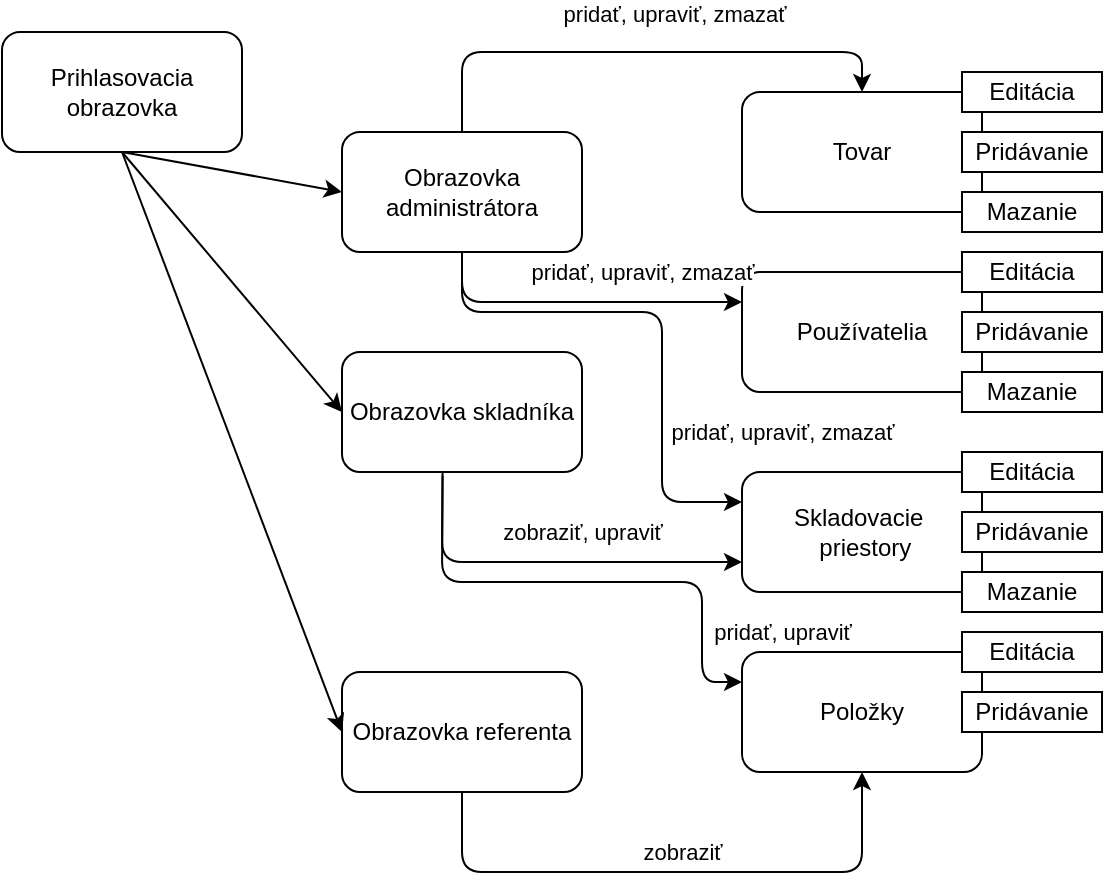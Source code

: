 <mxfile version="14.4.9" type="device"><diagram id="60NyFiNiJvZuad1Min52" name="Page-1"><mxGraphModel dx="1038" dy="585" grid="1" gridSize="10" guides="1" tooltips="1" connect="1" arrows="1" fold="1" page="1" pageScale="1" pageWidth="827" pageHeight="1169" math="0" shadow="0"><root><mxCell id="0"/><mxCell id="1" parent="0"/><mxCell id="P4mGziIZUo2iiEKs9fMu-1" value="Prihlasovacia obrazovka" style="rounded=1;whiteSpace=wrap;html=1;" parent="1" vertex="1"><mxGeometry x="50" y="30" width="120" height="60" as="geometry"/></mxCell><mxCell id="P4mGziIZUo2iiEKs9fMu-2" value="Obrazovka administrátora" style="rounded=1;whiteSpace=wrap;html=1;" parent="1" vertex="1"><mxGeometry x="220" y="80" width="120" height="60" as="geometry"/></mxCell><mxCell id="P4mGziIZUo2iiEKs9fMu-3" value="Obrazovka skladníka" style="rounded=1;whiteSpace=wrap;html=1;" parent="1" vertex="1"><mxGeometry x="220" y="190" width="120" height="60" as="geometry"/></mxCell><mxCell id="P4mGziIZUo2iiEKs9fMu-4" value="Obrazovka referenta" style="rounded=1;whiteSpace=wrap;html=1;" parent="1" vertex="1"><mxGeometry x="220" y="350" width="120" height="60" as="geometry"/></mxCell><mxCell id="P4mGziIZUo2iiEKs9fMu-5" value="" style="endArrow=classic;html=1;entryX=0;entryY=0.5;entryDx=0;entryDy=0;exitX=0.5;exitY=1;exitDx=0;exitDy=0;" parent="1" source="P4mGziIZUo2iiEKs9fMu-1" target="P4mGziIZUo2iiEKs9fMu-2" edge="1"><mxGeometry width="50" height="50" relative="1" as="geometry"><mxPoint x="100" y="180" as="sourcePoint"/><mxPoint x="150" y="130" as="targetPoint"/></mxGeometry></mxCell><mxCell id="P4mGziIZUo2iiEKs9fMu-6" value="" style="endArrow=classic;html=1;entryX=0;entryY=0.5;entryDx=0;entryDy=0;" parent="1" target="P4mGziIZUo2iiEKs9fMu-3" edge="1"><mxGeometry width="50" height="50" relative="1" as="geometry"><mxPoint x="110" y="90" as="sourcePoint"/><mxPoint x="230" y="140" as="targetPoint"/></mxGeometry></mxCell><mxCell id="P4mGziIZUo2iiEKs9fMu-7" value="" style="endArrow=classic;html=1;entryX=0;entryY=0.5;entryDx=0;entryDy=0;" parent="1" target="P4mGziIZUo2iiEKs9fMu-4" edge="1"><mxGeometry width="50" height="50" relative="1" as="geometry"><mxPoint x="110" y="90" as="sourcePoint"/><mxPoint x="240" y="150" as="targetPoint"/></mxGeometry></mxCell><mxCell id="P4mGziIZUo2iiEKs9fMu-8" value="Tovar" style="rounded=1;whiteSpace=wrap;html=1;" parent="1" vertex="1"><mxGeometry x="420" y="60" width="120" height="60" as="geometry"/></mxCell><mxCell id="P4mGziIZUo2iiEKs9fMu-9" value="Používatelia" style="rounded=1;whiteSpace=wrap;html=1;" parent="1" vertex="1"><mxGeometry x="420" y="150" width="120" height="60" as="geometry"/></mxCell><mxCell id="P4mGziIZUo2iiEKs9fMu-10" value="Skladovacie&amp;nbsp; &amp;nbsp;priestory" style="rounded=1;whiteSpace=wrap;html=1;" parent="1" vertex="1"><mxGeometry x="420" y="250" width="120" height="60" as="geometry"/></mxCell><mxCell id="P4mGziIZUo2iiEKs9fMu-12" value="Položky" style="rounded=1;whiteSpace=wrap;html=1;" parent="1" vertex="1"><mxGeometry x="420" y="340" width="120" height="60" as="geometry"/></mxCell><mxCell id="P4mGziIZUo2iiEKs9fMu-14" value="Editácia" style="rounded=0;whiteSpace=wrap;html=1;" parent="1" vertex="1"><mxGeometry x="530" y="50" width="70" height="20" as="geometry"/></mxCell><mxCell id="P4mGziIZUo2iiEKs9fMu-15" value="Pridávanie" style="rounded=0;whiteSpace=wrap;html=1;" parent="1" vertex="1"><mxGeometry x="530" y="80" width="70" height="20" as="geometry"/></mxCell><mxCell id="P4mGziIZUo2iiEKs9fMu-16" value="Mazanie" style="rounded=0;whiteSpace=wrap;html=1;" parent="1" vertex="1"><mxGeometry x="530" y="110" width="70" height="20" as="geometry"/></mxCell><mxCell id="P4mGziIZUo2iiEKs9fMu-17" value="Editácia" style="rounded=0;whiteSpace=wrap;html=1;" parent="1" vertex="1"><mxGeometry x="530" y="140" width="70" height="20" as="geometry"/></mxCell><mxCell id="P4mGziIZUo2iiEKs9fMu-18" value="Pridávanie" style="rounded=0;whiteSpace=wrap;html=1;" parent="1" vertex="1"><mxGeometry x="530" y="170" width="70" height="20" as="geometry"/></mxCell><mxCell id="P4mGziIZUo2iiEKs9fMu-19" value="Mazanie" style="rounded=0;whiteSpace=wrap;html=1;" parent="1" vertex="1"><mxGeometry x="530" y="200" width="70" height="20" as="geometry"/></mxCell><mxCell id="P4mGziIZUo2iiEKs9fMu-20" value="Editácia" style="rounded=0;whiteSpace=wrap;html=1;" parent="1" vertex="1"><mxGeometry x="530" y="240" width="70" height="20" as="geometry"/></mxCell><mxCell id="P4mGziIZUo2iiEKs9fMu-21" value="Pridávanie" style="rounded=0;whiteSpace=wrap;html=1;" parent="1" vertex="1"><mxGeometry x="530" y="270" width="70" height="20" as="geometry"/></mxCell><mxCell id="P4mGziIZUo2iiEKs9fMu-22" value="Mazanie" style="rounded=0;whiteSpace=wrap;html=1;" parent="1" vertex="1"><mxGeometry x="530" y="300" width="70" height="20" as="geometry"/></mxCell><mxCell id="P4mGziIZUo2iiEKs9fMu-24" value="Pridávanie" style="rounded=0;whiteSpace=wrap;html=1;" parent="1" vertex="1"><mxGeometry x="530" y="360" width="70" height="20" as="geometry"/></mxCell><mxCell id="P4mGziIZUo2iiEKs9fMu-29" value="pridať, upraviť, zmazať" style="endArrow=classic;html=1;entryX=0.5;entryY=0;entryDx=0;entryDy=0;exitX=0.5;exitY=0;exitDx=0;exitDy=0;" parent="1" source="P4mGziIZUo2iiEKs9fMu-2" target="P4mGziIZUo2iiEKs9fMu-8" edge="1"><mxGeometry x="0.118" y="19" width="50" height="50" relative="1" as="geometry"><mxPoint x="310" y="70" as="sourcePoint"/><mxPoint x="420" y="90" as="targetPoint"/><Array as="points"><mxPoint x="280" y="40"/><mxPoint x="480" y="40"/></Array><mxPoint as="offset"/></mxGeometry></mxCell><mxCell id="P4mGziIZUo2iiEKs9fMu-30" value="pridať, upraviť, zmazať" style="endArrow=classic;html=1;entryX=0;entryY=0.25;entryDx=0;entryDy=0;exitX=0.5;exitY=1;exitDx=0;exitDy=0;" parent="1" source="P4mGziIZUo2iiEKs9fMu-2" target="P4mGziIZUo2iiEKs9fMu-9" edge="1"><mxGeometry x="0.394" y="15" width="50" height="50" relative="1" as="geometry"><mxPoint x="350" y="120" as="sourcePoint"/><mxPoint x="430" y="100" as="targetPoint"/><mxPoint as="offset"/><Array as="points"><mxPoint x="280" y="165"/></Array></mxGeometry></mxCell><mxCell id="P4mGziIZUo2iiEKs9fMu-33" value="pridať, upraviť, zmazať" style="endArrow=classic;html=1;entryX=0;entryY=0.25;entryDx=0;entryDy=0;" parent="1" target="P4mGziIZUo2iiEKs9fMu-10" edge="1"><mxGeometry x="1" y="40" width="50" height="50" relative="1" as="geometry"><mxPoint x="280" y="140" as="sourcePoint"/><mxPoint x="430" y="175" as="targetPoint"/><mxPoint x="20" y="5" as="offset"/><Array as="points"><mxPoint x="280" y="170"/><mxPoint x="380" y="170"/><mxPoint x="380" y="265"/></Array></mxGeometry></mxCell><mxCell id="P4mGziIZUo2iiEKs9fMu-37" value="zobraziť, upraviť" style="endArrow=classic;html=1;entryX=0;entryY=0.75;entryDx=0;entryDy=0;exitX=0.419;exitY=1.031;exitDx=0;exitDy=0;exitPerimeter=0;" parent="1" source="P4mGziIZUo2iiEKs9fMu-3" target="P4mGziIZUo2iiEKs9fMu-10" edge="1"><mxGeometry x="0.172" y="15" width="50" height="50" relative="1" as="geometry"><mxPoint x="270" y="280" as="sourcePoint"/><mxPoint x="320" y="230" as="targetPoint"/><Array as="points"><mxPoint x="270" y="295"/></Array><mxPoint as="offset"/></mxGeometry></mxCell><mxCell id="P4mGziIZUo2iiEKs9fMu-38" value="pridať, upraviť" style="endArrow=classic;html=1;entryX=0;entryY=0.25;entryDx=0;entryDy=0;exitX=0.419;exitY=0.997;exitDx=0;exitDy=0;exitPerimeter=0;" parent="1" source="P4mGziIZUo2iiEKs9fMu-3" target="P4mGziIZUo2iiEKs9fMu-12" edge="1"><mxGeometry x="1" y="32" width="50" height="50" relative="1" as="geometry"><mxPoint x="280.28" y="261.86" as="sourcePoint"/><mxPoint x="430" y="305" as="targetPoint"/><Array as="points"><mxPoint x="270" y="305"/><mxPoint x="400" y="305"/><mxPoint x="400" y="355"/></Array><mxPoint x="20" y="7" as="offset"/></mxGeometry></mxCell><mxCell id="P4mGziIZUo2iiEKs9fMu-42" value="zobraziť" style="endArrow=classic;html=1;entryX=0.5;entryY=1;entryDx=0;entryDy=0;" parent="1" target="P4mGziIZUo2iiEKs9fMu-12" edge="1"><mxGeometry x="0.035" y="10" width="50" height="50" relative="1" as="geometry"><mxPoint x="280" y="410" as="sourcePoint"/><mxPoint x="430" y="495" as="targetPoint"/><Array as="points"><mxPoint x="280" y="450"/><mxPoint x="480" y="450"/></Array><mxPoint as="offset"/></mxGeometry></mxCell><mxCell id="xqIaWOEUibdP6486U6Lg-1" value="Editácia" style="rounded=0;whiteSpace=wrap;html=1;" vertex="1" parent="1"><mxGeometry x="530" y="330" width="70" height="20" as="geometry"/></mxCell></root></mxGraphModel></diagram></mxfile>